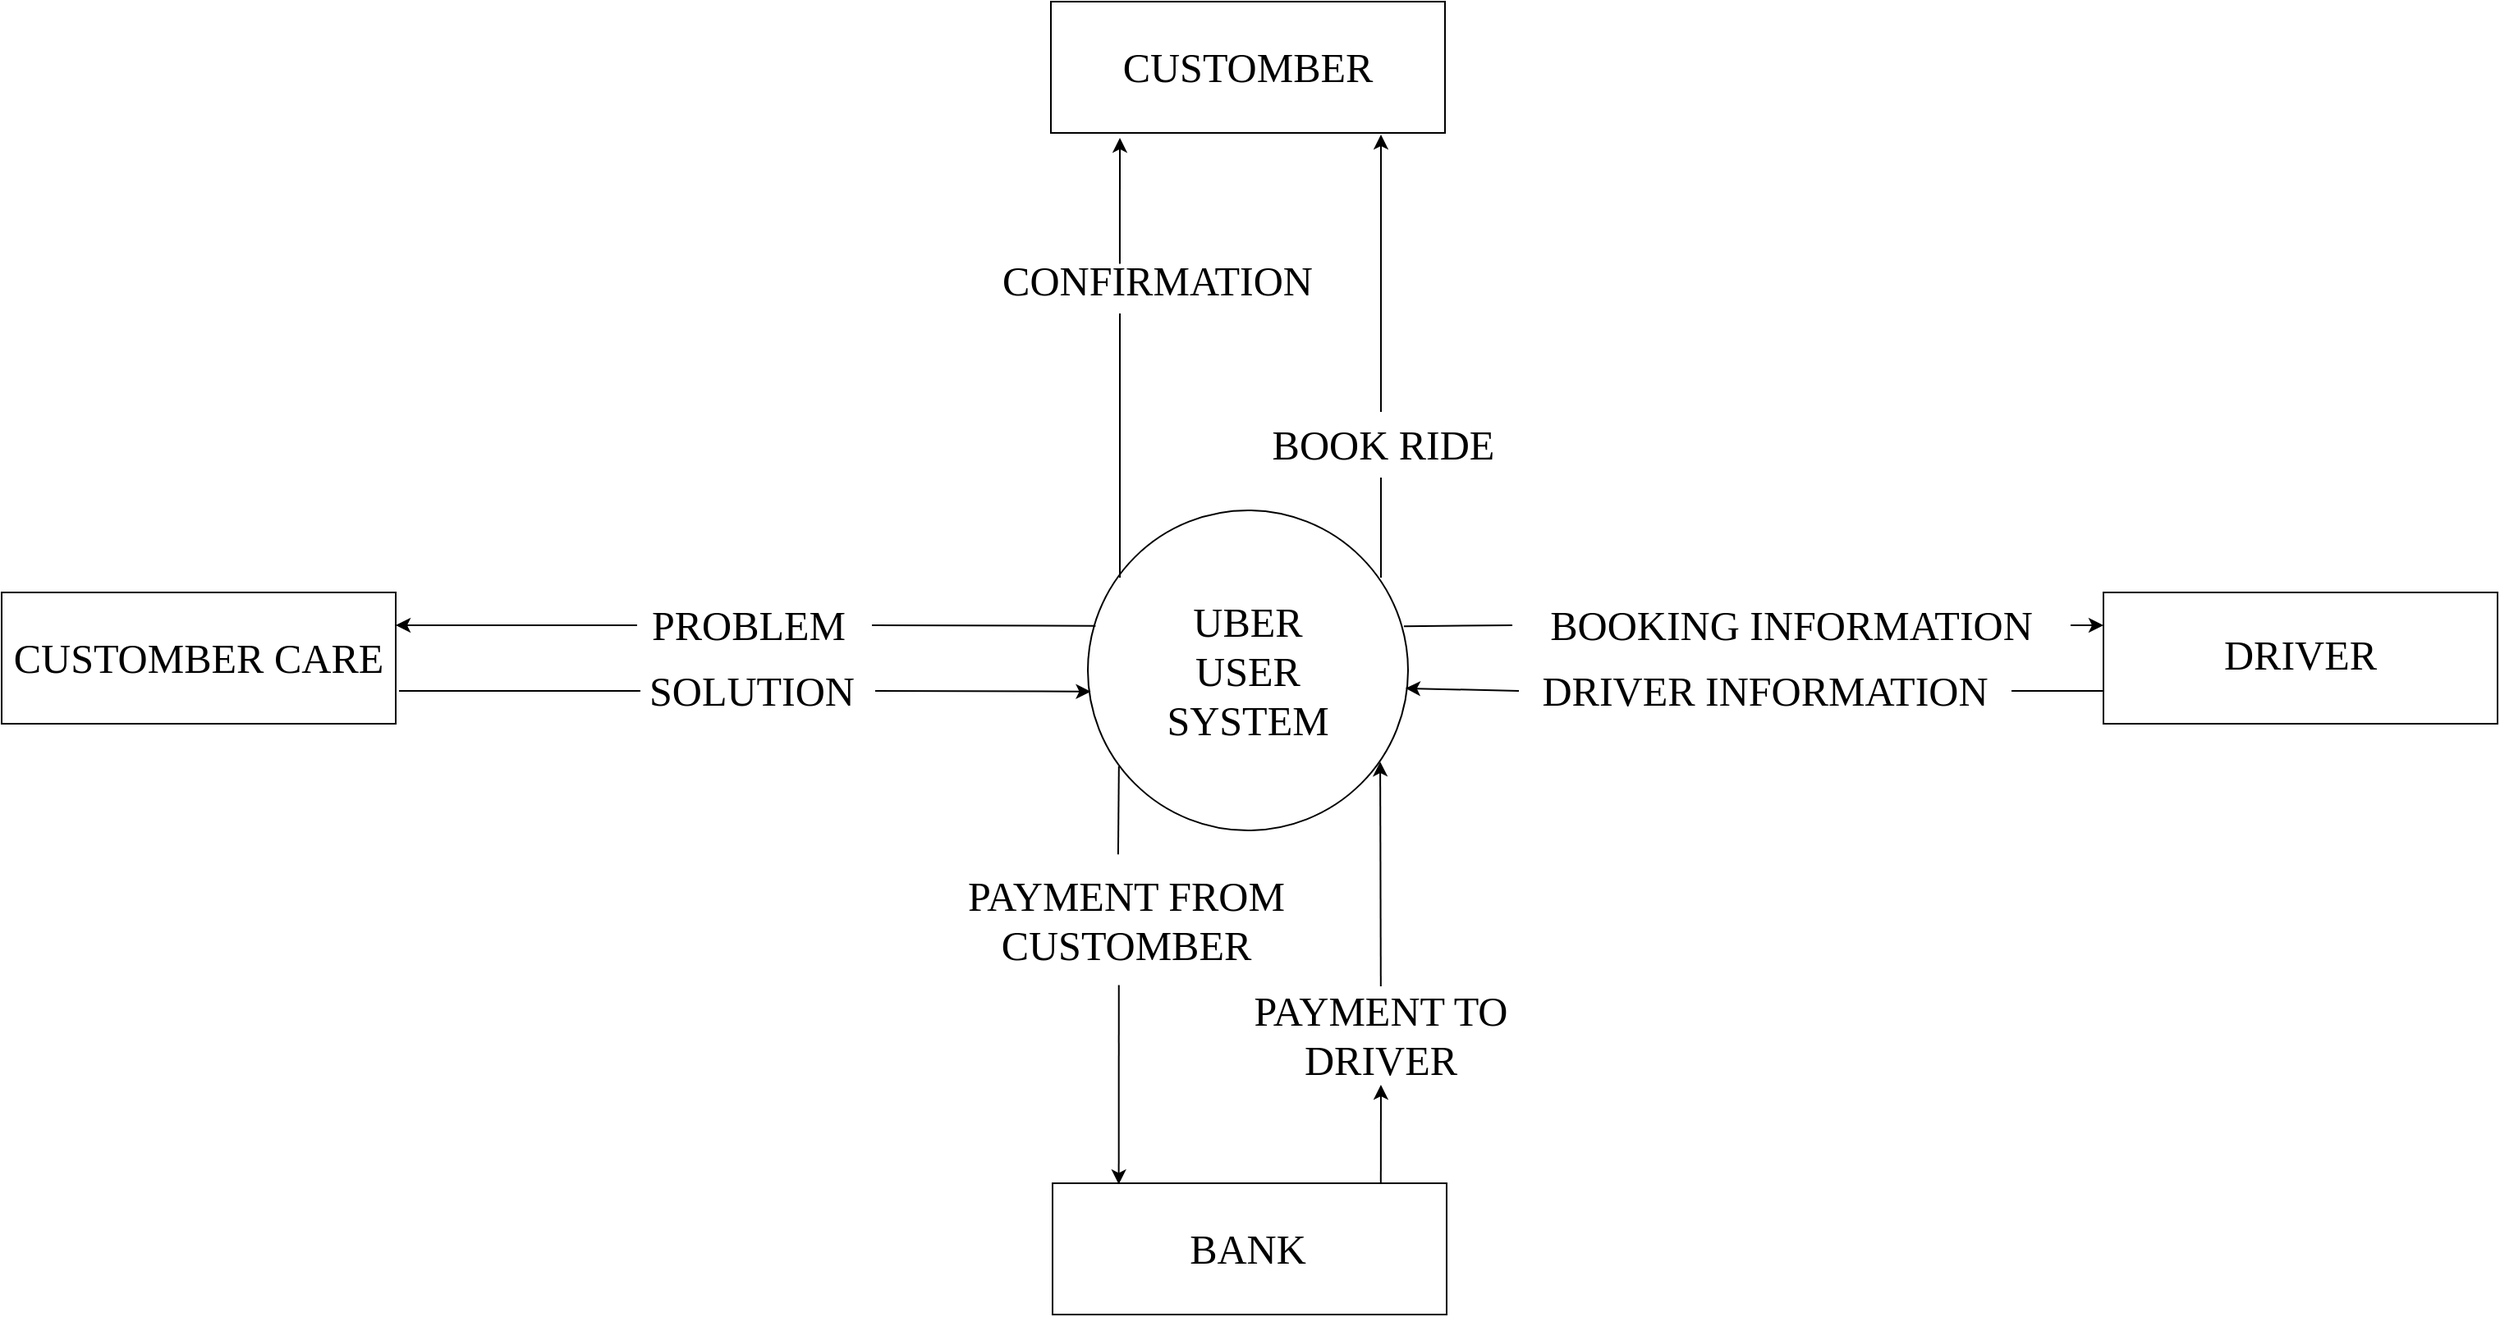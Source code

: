 <mxfile version="12.1.0" type="github" pages="3"><diagram id="XH7kKaVDk4nN2lkF8ktm" name="DFD LEVEL 0"><mxGraphModel dx="2595" dy="1600" grid="1" gridSize="10" guides="1" tooltips="1" connect="1" arrows="1" fold="1" page="1" pageScale="1" pageWidth="1700" pageHeight="1000" math="0" shadow="0"><root><mxCell id="0"/><mxCell id="1" parent="0"/><mxCell id="-lC8gCjOJdH2B2psAHpC-1" value="" style="rounded=0;whiteSpace=wrap;html=1;" parent="1" vertex="1"><mxGeometry x="730" y="81" width="240" height="80" as="geometry"/></mxCell><mxCell id="-lC8gCjOJdH2B2psAHpC-2" value="CUSTOMBER" style="text;html=1;strokeColor=none;fillColor=none;align=center;verticalAlign=middle;whiteSpace=wrap;rounded=0;labelPosition=center;verticalLabelPosition=middle;fontSize=25;fontFamily=Comic Sans MS;" parent="1" vertex="1"><mxGeometry x="830" y="111" width="40" height="20" as="geometry"/></mxCell><mxCell id="-lC8gCjOJdH2B2psAHpC-5" value="" style="ellipse;whiteSpace=wrap;html=1;aspect=fixed;fontFamily=Comic Sans MS;fontSize=25;align=center;" parent="1" vertex="1"><mxGeometry x="752.5" y="391" width="195" height="195" as="geometry"/></mxCell><mxCell id="-lC8gCjOJdH2B2psAHpC-6" value="UBER USER SYSTEM" style="text;html=1;strokeColor=none;fillColor=none;align=center;verticalAlign=middle;whiteSpace=wrap;rounded=0;fontFamily=Comic Sans MS;fontSize=25;" parent="1" vertex="1"><mxGeometry x="810" y="457" width="80" height="63" as="geometry"/></mxCell><mxCell id="-lC8gCjOJdH2B2psAHpC-7" value="" style="endArrow=classic;html=1;fontFamily=Comic Sans MS;fontSize=25;entryX=0.175;entryY=1.037;entryDx=0;entryDy=0;entryPerimeter=0;exitX=0.171;exitY=-0.01;exitDx=0;exitDy=0;exitPerimeter=0;" parent="1" source="-lC8gCjOJdH2B2psAHpC-11" target="-lC8gCjOJdH2B2psAHpC-1" edge="1"><mxGeometry width="50" height="50" relative="1" as="geometry"><mxPoint x="772" y="305" as="sourcePoint"/><mxPoint x="820" y="351" as="targetPoint"/></mxGeometry></mxCell><mxCell id="-lC8gCjOJdH2B2psAHpC-10" value="" style="endArrow=classic;html=1;fontFamily=Comic Sans MS;fontSize=25;" parent="1" edge="1"><mxGeometry width="50" height="50" relative="1" as="geometry"><mxPoint x="931" y="331" as="sourcePoint"/><mxPoint x="931" y="162" as="targetPoint"/></mxGeometry></mxCell><mxCell id="-lC8gCjOJdH2B2psAHpC-11" value="CONFIRMATION" style="text;html=1;strokeColor=none;fillColor=none;align=center;verticalAlign=middle;whiteSpace=wrap;rounded=0;fontFamily=Comic Sans MS;fontSize=25;" parent="1" vertex="1"><mxGeometry x="760" y="241" width="70" height="20" as="geometry"/></mxCell><mxCell id="-lC8gCjOJdH2B2psAHpC-14" value="" style="endArrow=none;html=1;fontFamily=Comic Sans MS;fontSize=25;exitX=0.1;exitY=0.21;exitDx=0;exitDy=0;exitPerimeter=0;rounded=1;endFill=0;" parent="1" source="-lC8gCjOJdH2B2psAHpC-5" edge="1"><mxGeometry width="50" height="50" relative="1" as="geometry"><mxPoint x="772" y="431.95" as="sourcePoint"/><mxPoint x="772" y="271" as="targetPoint"/></mxGeometry></mxCell><mxCell id="-lC8gCjOJdH2B2psAHpC-15" value="BOOK RIDE" style="text;html=1;strokeColor=none;fillColor=none;align=center;verticalAlign=middle;whiteSpace=wrap;rounded=0;fontFamily=Comic Sans MS;fontSize=25;" parent="1" vertex="1"><mxGeometry x="850" y="341" width="165" height="20" as="geometry"/></mxCell><mxCell id="-lC8gCjOJdH2B2psAHpC-16" value="" style="endArrow=none;html=1;fontFamily=Comic Sans MS;fontSize=25;endFill=0;" parent="1" edge="1"><mxGeometry width="50" height="50" relative="1" as="geometry"><mxPoint x="931" y="432" as="sourcePoint"/><mxPoint x="931" y="371" as="targetPoint"/></mxGeometry></mxCell><mxCell id="-lC8gCjOJdH2B2psAHpC-19" value="" style="rounded=0;whiteSpace=wrap;html=1;fontFamily=Comic Sans MS;fontSize=25;align=center;" parent="1" vertex="1"><mxGeometry x="91" y="441" width="240" height="80" as="geometry"/></mxCell><mxCell id="-lC8gCjOJdH2B2psAHpC-20" value="CUSTOMBER CARE" style="text;html=1;strokeColor=none;fillColor=none;align=center;verticalAlign=middle;whiteSpace=wrap;rounded=0;fontFamily=Comic Sans MS;fontSize=25;" parent="1" vertex="1"><mxGeometry x="91" y="471" width="240" height="20" as="geometry"/></mxCell><mxCell id="-lC8gCjOJdH2B2psAHpC-21" value="" style="endArrow=classic;html=1;fontFamily=Comic Sans MS;fontSize=25;entryX=1;entryY=0.25;entryDx=0;entryDy=0;" parent="1" target="-lC8gCjOJdH2B2psAHpC-19" edge="1"><mxGeometry width="50" height="50" relative="1" as="geometry"><mxPoint x="478" y="461" as="sourcePoint"/><mxPoint x="141" y="611" as="targetPoint"/></mxGeometry></mxCell><mxCell id="-lC8gCjOJdH2B2psAHpC-22" value="PROBLEM" style="text;html=1;strokeColor=none;fillColor=none;align=center;verticalAlign=middle;whiteSpace=wrap;rounded=0;fontFamily=Comic Sans MS;fontSize=25;" parent="1" vertex="1"><mxGeometry x="471" y="451" width="150" height="20" as="geometry"/></mxCell><mxCell id="-lC8gCjOJdH2B2psAHpC-23" value="" style="endArrow=none;html=1;fontFamily=Comic Sans MS;fontSize=25;endFill=0;exitX=0.024;exitY=0.361;exitDx=0;exitDy=0;exitPerimeter=0;" parent="1" source="-lC8gCjOJdH2B2psAHpC-5" edge="1"><mxGeometry width="50" height="50" relative="1" as="geometry"><mxPoint x="751" y="461" as="sourcePoint"/><mxPoint x="621" y="461" as="targetPoint"/></mxGeometry></mxCell><mxCell id="-lC8gCjOJdH2B2psAHpC-27" value="" style="endArrow=none;html=1;fontFamily=Comic Sans MS;fontSize=25;entryX=1;entryY=0.25;entryDx=0;entryDy=0;endFill=0;" parent="1" edge="1"><mxGeometry width="50" height="50" relative="1" as="geometry"><mxPoint x="333" y="501" as="sourcePoint"/><mxPoint x="480" y="501" as="targetPoint"/></mxGeometry></mxCell><mxCell id="-lC8gCjOJdH2B2psAHpC-28" value="SOLUTION" style="text;html=1;strokeColor=none;fillColor=none;align=center;verticalAlign=middle;whiteSpace=wrap;rounded=0;fontFamily=Comic Sans MS;fontSize=25;" parent="1" vertex="1"><mxGeometry x="473" y="491" width="150" height="20" as="geometry"/></mxCell><mxCell id="-lC8gCjOJdH2B2psAHpC-29" value="" style="endArrow=none;html=1;fontFamily=Comic Sans MS;fontSize=25;endFill=0;exitX=0.009;exitY=0.566;exitDx=0;exitDy=0;exitPerimeter=0;startArrow=classic;startFill=1;" parent="1" source="-lC8gCjOJdH2B2psAHpC-5" edge="1"><mxGeometry width="50" height="50" relative="1" as="geometry"><mxPoint x="751" y="501" as="sourcePoint"/><mxPoint x="623" y="501" as="targetPoint"/></mxGeometry></mxCell><mxCell id="-lC8gCjOJdH2B2psAHpC-30" value="" style="rounded=0;whiteSpace=wrap;html=1;fontFamily=Comic Sans MS;fontSize=25;align=center;" parent="1" vertex="1"><mxGeometry x="1371" y="441" width="240" height="80" as="geometry"/></mxCell><mxCell id="-lC8gCjOJdH2B2psAHpC-31" value="DRIVER" style="text;html=1;strokeColor=none;fillColor=none;align=center;verticalAlign=middle;whiteSpace=wrap;rounded=0;fontFamily=Comic Sans MS;fontSize=25;" parent="1" vertex="1"><mxGeometry x="1471" y="468.5" width="40" height="20" as="geometry"/></mxCell><mxCell id="-lC8gCjOJdH2B2psAHpC-32" value="" style="endArrow=classic;html=1;fontFamily=Comic Sans MS;fontSize=25;exitX=1;exitY=0.5;exitDx=0;exitDy=0;endFill=1;" parent="1" source="-lC8gCjOJdH2B2psAHpC-35" edge="1"><mxGeometry width="50" height="50" relative="1" as="geometry"><mxPoint x="561" y="661" as="sourcePoint"/><mxPoint x="1371" y="461" as="targetPoint"/></mxGeometry></mxCell><mxCell id="-lC8gCjOJdH2B2psAHpC-33" value="" style="endArrow=classic;html=1;fontFamily=Comic Sans MS;fontSize=25;exitX=0;exitY=0.5;exitDx=0;exitDy=0;entryX=0.992;entryY=0.556;entryDx=0;entryDy=0;entryPerimeter=0;" parent="1" source="-lC8gCjOJdH2B2psAHpC-37" target="-lC8gCjOJdH2B2psAHpC-5" edge="1"><mxGeometry width="50" height="50" relative="1" as="geometry"><mxPoint x="1351" y="551" as="sourcePoint"/><mxPoint x="951" y="501" as="targetPoint"/></mxGeometry></mxCell><mxCell id="-lC8gCjOJdH2B2psAHpC-35" value="BOOKING INFORMATION" style="text;html=1;strokeColor=none;fillColor=none;align=center;verticalAlign=middle;whiteSpace=wrap;rounded=0;fontFamily=Comic Sans MS;fontSize=25;" parent="1" vertex="1"><mxGeometry x="1011" y="451" width="340" height="20" as="geometry"/></mxCell><mxCell id="-lC8gCjOJdH2B2psAHpC-36" value="" style="endArrow=none;html=1;fontFamily=Comic Sans MS;fontSize=25;entryX=0;entryY=0.5;entryDx=0;entryDy=0;exitX=0.987;exitY=0.362;exitDx=0;exitDy=0;exitPerimeter=0;" parent="1" source="-lC8gCjOJdH2B2psAHpC-5" target="-lC8gCjOJdH2B2psAHpC-35" edge="1"><mxGeometry width="50" height="50" relative="1" as="geometry"><mxPoint x="951" y="441" as="sourcePoint"/><mxPoint x="1370.52" y="454.44" as="targetPoint"/></mxGeometry></mxCell><mxCell id="-lC8gCjOJdH2B2psAHpC-37" value="DRIVER INFORMATION" style="text;html=1;strokeColor=none;fillColor=none;align=center;verticalAlign=middle;whiteSpace=wrap;rounded=0;fontFamily=Comic Sans MS;fontSize=25;" parent="1" vertex="1"><mxGeometry x="1015" y="491" width="300" height="20" as="geometry"/></mxCell><mxCell id="-lC8gCjOJdH2B2psAHpC-38" value="" style="endArrow=none;html=1;fontFamily=Comic Sans MS;fontSize=25;exitX=0;exitY=0.75;exitDx=0;exitDy=0;entryX=1;entryY=0.5;entryDx=0;entryDy=0;endFill=0;" parent="1" source="-lC8gCjOJdH2B2psAHpC-30" target="-lC8gCjOJdH2B2psAHpC-37" edge="1"><mxGeometry width="50" height="50" relative="1" as="geometry"><mxPoint x="1371" y="501" as="sourcePoint"/><mxPoint x="1321" y="501" as="targetPoint"/></mxGeometry></mxCell><mxCell id="-lC8gCjOJdH2B2psAHpC-39" value="" style="rounded=0;whiteSpace=wrap;html=1;fontFamily=Comic Sans MS;fontSize=25;align=center;" parent="1" vertex="1"><mxGeometry x="731" y="801" width="240" height="80" as="geometry"/></mxCell><mxCell id="-lC8gCjOJdH2B2psAHpC-40" value="BANK" style="text;html=1;strokeColor=none;fillColor=none;align=center;verticalAlign=middle;whiteSpace=wrap;rounded=0;fontFamily=Comic Sans MS;fontSize=25;" parent="1" vertex="1"><mxGeometry x="830" y="831" width="40" height="20" as="geometry"/></mxCell><mxCell id="-lC8gCjOJdH2B2psAHpC-43" value="" style="endArrow=classic;html=1;fontFamily=Comic Sans MS;fontSize=25;entryX=0.168;entryY=0.008;entryDx=0;entryDy=0;entryPerimeter=0;exitX=0.478;exitY=0.99;exitDx=0;exitDy=0;exitPerimeter=0;" parent="1" source="-lC8gCjOJdH2B2psAHpC-45" target="-lC8gCjOJdH2B2psAHpC-39" edge="1"><mxGeometry width="50" height="50" relative="1" as="geometry"><mxPoint x="651" y="711" as="sourcePoint"/><mxPoint x="381" y="901" as="targetPoint"/></mxGeometry></mxCell><mxCell id="-lC8gCjOJdH2B2psAHpC-44" value="" style="endArrow=classic;html=1;fontFamily=Comic Sans MS;fontSize=25;entryX=0.913;entryY=0.785;entryDx=0;entryDy=0;entryPerimeter=0;" parent="1" source="-lC8gCjOJdH2B2psAHpC-47" target="-lC8gCjOJdH2B2psAHpC-5" edge="1"><mxGeometry width="50" height="50" relative="1" as="geometry"><mxPoint x="1121" y="721" as="sourcePoint"/><mxPoint x="1171" y="671" as="targetPoint"/></mxGeometry></mxCell><mxCell id="-lC8gCjOJdH2B2psAHpC-45" value="PAYMENT FROM CUSTOMBER" style="text;html=1;strokeColor=none;fillColor=none;align=center;verticalAlign=middle;whiteSpace=wrap;rounded=0;fontFamily=Comic Sans MS;fontSize=25;" parent="1" vertex="1"><mxGeometry x="671" y="601" width="210" height="80" as="geometry"/></mxCell><mxCell id="-lC8gCjOJdH2B2psAHpC-46" value="" style="endArrow=none;html=1;fontFamily=Comic Sans MS;fontSize=25;exitX=0.097;exitY=0.8;exitDx=0;exitDy=0;exitPerimeter=0;entryX=0.476;entryY=-0.005;entryDx=0;entryDy=0;entryPerimeter=0;endFill=0;" parent="1" source="-lC8gCjOJdH2B2psAHpC-5" target="-lC8gCjOJdH2B2psAHpC-45" edge="1"><mxGeometry width="50" height="50" relative="1" as="geometry"><mxPoint x="773.755" y="548.755" as="sourcePoint"/><mxPoint x="771.32" y="801.64" as="targetPoint"/></mxGeometry></mxCell><mxCell id="-lC8gCjOJdH2B2psAHpC-47" value="PAYMENT TO&lt;br&gt;DRIVER" style="text;html=1;strokeColor=none;fillColor=none;align=center;verticalAlign=middle;whiteSpace=wrap;rounded=0;fontFamily=Comic Sans MS;fontSize=25;" parent="1" vertex="1"><mxGeometry x="841" y="681" width="180" height="60" as="geometry"/></mxCell><mxCell id="-lC8gCjOJdH2B2psAHpC-48" value="" style="endArrow=classic;html=1;fontFamily=Comic Sans MS;fontSize=25;exitX=0.833;exitY=0;exitDx=0;exitDy=0;exitPerimeter=0;" parent="1" source="-lC8gCjOJdH2B2psAHpC-39" target="-lC8gCjOJdH2B2psAHpC-47" edge="1"><mxGeometry width="50" height="50" relative="1" as="geometry"><mxPoint x="930.92" y="801" as="sourcePoint"/><mxPoint x="933.85" y="546.415" as="targetPoint"/></mxGeometry></mxCell></root></mxGraphModel></diagram><diagram id="51SZuo3xw4FOvJb3gdjj" name="DFD LEVEL 1"><mxGraphModel dx="2595" dy="1600" grid="1" gridSize="10" guides="1" tooltips="1" connect="1" arrows="1" fold="1" page="1" pageScale="1" pageWidth="1400" pageHeight="850" math="0" shadow="0"><root><mxCell id="x_ycOWqm7voVXIkxu-8a-0"/><mxCell id="x_ycOWqm7voVXIkxu-8a-1" parent="x_ycOWqm7voVXIkxu-8a-0"/><mxCell id="gZg4otWUUkm7FmhdHP99-5" value="" style="rounded=1;orthogonalLoop=1;jettySize=auto;html=1;startArrow=none;startFill=0;endArrow=classic;endFill=1;fontFamily=Comic Sans MS;fontSize=25;entryX=0;entryY=0.5;entryDx=0;entryDy=0;" parent="x_ycOWqm7voVXIkxu-8a-1" source="x_ycOWqm7voVXIkxu-8a-2" target="x_ycOWqm7voVXIkxu-8a-3" edge="1"><mxGeometry relative="1" as="geometry"><mxPoint x="669" y="197" as="targetPoint"/></mxGeometry></mxCell><mxCell id="x_ycOWqm7voVXIkxu-8a-2" value="CUSTOMER" style="rounded=0;whiteSpace=wrap;html=1;fontFamily=Comic Sans MS;fontSize=25;align=center;" parent="x_ycOWqm7voVXIkxu-8a-1" vertex="1"><mxGeometry x="95" y="157" width="240" height="80" as="geometry"/></mxCell><mxCell id="x_ycOWqm7voVXIkxu-8a-3" value="LOGIN&amp;nbsp;" style="rounded=0;whiteSpace=wrap;html=1;fontFamily=Comic Sans MS;fontSize=25;align=center;" parent="x_ycOWqm7voVXIkxu-8a-1" vertex="1"><mxGeometry x="709" y="157" width="240" height="80" as="geometry"/></mxCell><mxCell id="x_ycOWqm7voVXIkxu-8a-5" value="BOOK RIDE" style="rounded=0;whiteSpace=wrap;html=1;fontFamily=Comic Sans MS;fontSize=25;align=center;" parent="x_ycOWqm7voVXIkxu-8a-1" vertex="1"><mxGeometry x="1069" y="167" width="240" height="80" as="geometry"/></mxCell><mxCell id="x_ycOWqm7voVXIkxu-8a-7" value="UBER USER SYSTEM" style="ellipse;whiteSpace=wrap;html=1;aspect=fixed;fontFamily=Comic Sans MS;fontSize=25;align=center;" parent="x_ycOWqm7voVXIkxu-8a-1" vertex="1"><mxGeometry x="734" y="317" width="190" height="190" as="geometry"/></mxCell><mxCell id="gZg4otWUUkm7FmhdHP99-0" value="DRIVER AVAILABILITY" style="rounded=0;whiteSpace=wrap;html=1;fontFamily=Comic Sans MS;fontSize=25;align=center;" parent="x_ycOWqm7voVXIkxu-8a-1" vertex="1"><mxGeometry x="1069" y="359.5" width="240" height="80" as="geometry"/></mxCell><mxCell id="gZg4otWUUkm7FmhdHP99-1" value="DRIVER&amp;nbsp; SELECTION" style="rounded=0;whiteSpace=wrap;html=1;fontFamily=Comic Sans MS;fontSize=25;align=center;" parent="x_ycOWqm7voVXIkxu-8a-1" vertex="1"><mxGeometry x="1069" y="597" width="240" height="80" as="geometry"/></mxCell><mxCell id="gZg4otWUUkm7FmhdHP99-2" value="BANKING METHODS" style="rounded=0;whiteSpace=wrap;html=1;fontFamily=Comic Sans MS;fontSize=25;align=center;" parent="x_ycOWqm7voVXIkxu-8a-1" vertex="1"><mxGeometry x="95" y="597" width="240" height="80" as="geometry"/></mxCell><mxCell id="gZg4otWUUkm7FmhdHP99-3" value="DRIVER" style="rounded=0;whiteSpace=wrap;html=1;fontFamily=Comic Sans MS;fontSize=25;align=center;" parent="x_ycOWqm7voVXIkxu-8a-1" vertex="1"><mxGeometry x="714" y="597" width="240" height="80" as="geometry"/></mxCell><mxCell id="gZg4otWUUkm7FmhdHP99-6" value="" style="endArrow=classic;html=1;fontFamily=Comic Sans MS;fontSize=25;exitX=1;exitY=0.5;exitDx=0;exitDy=0;entryX=0;entryY=0.5;entryDx=0;entryDy=0;endFill=1;" parent="x_ycOWqm7voVXIkxu-8a-1" source="x_ycOWqm7voVXIkxu-8a-3" edge="1"><mxGeometry width="50" height="50" relative="1" as="geometry"><mxPoint x="349" y="717" as="sourcePoint"/><mxPoint x="1069" y="197" as="targetPoint"/></mxGeometry></mxCell><mxCell id="gZg4otWUUkm7FmhdHP99-8" value="" style="endArrow=none;html=1;fontFamily=Comic Sans MS;fontSize=25;exitX=0;exitY=0.5;exitDx=0;exitDy=0;startArrow=classic;startFill=1;endFill=0;entryX=0.995;entryY=0.434;entryDx=0;entryDy=0;entryPerimeter=0;" parent="x_ycOWqm7voVXIkxu-8a-1" source="gZg4otWUUkm7FmhdHP99-0" target="x_ycOWqm7voVXIkxu-8a-7" edge="1"><mxGeometry width="50" height="50" relative="1" as="geometry"><mxPoint x="349" y="717" as="sourcePoint"/><mxPoint x="399" y="667" as="targetPoint"/></mxGeometry></mxCell><mxCell id="gZg4otWUUkm7FmhdHP99-14" value="PAYMENT&lt;br&gt;FROM&lt;br&gt;CUSTOMER" style="endArrow=classic;html=1;fontFamily=Comic Sans MS;fontSize=20;entryX=0.25;entryY=0;entryDx=0;entryDy=0;exitX=0.25;exitY=1;exitDx=0;exitDy=0;" parent="x_ycOWqm7voVXIkxu-8a-1" source="x_ycOWqm7voVXIkxu-8a-2" target="gZg4otWUUkm7FmhdHP99-2" edge="1"><mxGeometry x="0.538" width="50" height="50" relative="1" as="geometry"><mxPoint x="419" y="257" as="sourcePoint"/><mxPoint x="399" y="667" as="targetPoint"/><Array as="points"/><mxPoint as="offset"/></mxGeometry></mxCell><mxCell id="gZg4otWUUkm7FmhdHP99-15" value="PAYMENT&lt;br&gt;TO&lt;br&gt;DRIVER" style="endArrow=classic;html=1;fontFamily=Comic Sans MS;fontSize=20;" parent="x_ycOWqm7voVXIkxu-8a-1" source="gZg4otWUUkm7FmhdHP99-2" target="gZg4otWUUkm7FmhdHP99-3" edge="1"><mxGeometry x="-0.053" width="50" height="50" relative="1" as="geometry"><mxPoint x="349" y="717" as="sourcePoint"/><mxPoint x="399" y="667" as="targetPoint"/><Array as="points"/><mxPoint as="offset"/></mxGeometry></mxCell><mxCell id="hQ2SG6ybutCdgleqJqXt-1" value="" style="endArrow=classic;html=1;fontFamily=Comic Sans MS;fontSize=20;exitX=0.5;exitY=1;exitDx=0;exitDy=0;entryX=0.5;entryY=0;entryDx=0;entryDy=0;" parent="x_ycOWqm7voVXIkxu-8a-1" source="gZg4otWUUkm7FmhdHP99-0" target="gZg4otWUUkm7FmhdHP99-1" edge="1"><mxGeometry width="50" height="50" relative="1" as="geometry"><mxPoint x="319" y="717" as="sourcePoint"/><mxPoint x="369" y="667" as="targetPoint"/></mxGeometry></mxCell><mxCell id="hQ2SG6ybutCdgleqJqXt-2" value="" style="endArrow=classic;html=1;fontFamily=Comic Sans MS;fontSize=20;exitX=0.5;exitY=1;exitDx=0;exitDy=0;entryX=1;entryY=0;entryDx=0;entryDy=0;" parent="x_ycOWqm7voVXIkxu-8a-1" source="x_ycOWqm7voVXIkxu-8a-5" target="x_ycOWqm7voVXIkxu-8a-7" edge="1"><mxGeometry width="50" height="50" relative="1" as="geometry"><mxPoint x="319" y="717" as="sourcePoint"/><mxPoint x="369" y="667" as="targetPoint"/></mxGeometry></mxCell><mxCell id="hQ2SG6ybutCdgleqJqXt-3" value="" style="endArrow=classic;html=1;fontFamily=Comic Sans MS;fontSize=20;exitX=0;exitY=0.5;exitDx=0;exitDy=0;entryX=1;entryY=0.5;entryDx=0;entryDy=0;" parent="x_ycOWqm7voVXIkxu-8a-1" source="gZg4otWUUkm7FmhdHP99-1" target="gZg4otWUUkm7FmhdHP99-3" edge="1"><mxGeometry width="50" height="50" relative="1" as="geometry"><mxPoint x="319" y="717" as="sourcePoint"/><mxPoint x="1019" y="602" as="targetPoint"/></mxGeometry></mxCell><mxCell id="hQ2SG6ybutCdgleqJqXt-4" value="DRIVER DETAILS" style="endArrow=classic;html=1;fontFamily=Comic Sans MS;fontSize=20;exitX=0;exitY=0;exitDx=0;exitDy=0;entryX=0.992;entryY=1.03;entryDx=0;entryDy=0;entryPerimeter=0;" parent="x_ycOWqm7voVXIkxu-8a-1" source="x_ycOWqm7voVXIkxu-8a-7" target="x_ycOWqm7voVXIkxu-8a-2" edge="1"><mxGeometry width="50" height="50" relative="1" as="geometry"><mxPoint x="319" y="717" as="sourcePoint"/><mxPoint x="599" y="417" as="targetPoint"/></mxGeometry></mxCell><mxCell id="hQ2SG6ybutCdgleqJqXt-5" value="PAYMENT&lt;br&gt;RECIPT" style="endArrow=classic;html=1;fontFamily=Comic Sans MS;fontSize=20;exitX=0.75;exitY=0;exitDx=0;exitDy=0;entryX=0.75;entryY=1;entryDx=0;entryDy=0;" parent="x_ycOWqm7voVXIkxu-8a-1" source="gZg4otWUUkm7FmhdHP99-2" target="x_ycOWqm7voVXIkxu-8a-2" edge="1"><mxGeometry width="50" height="50" relative="1" as="geometry"><mxPoint x="349" y="717" as="sourcePoint"/><mxPoint x="479" y="287" as="targetPoint"/></mxGeometry></mxCell><mxCell id="hQ2SG6ybutCdgleqJqXt-6" value="" style="endArrow=classic;html=1;fontFamily=Comic Sans MS;fontSize=20;" parent="x_ycOWqm7voVXIkxu-8a-1" source="gZg4otWUUkm7FmhdHP99-3" edge="1"><mxGeometry width="50" height="50" relative="1" as="geometry"><mxPoint x="924" y="537" as="sourcePoint"/><mxPoint x="829" y="507" as="targetPoint"/></mxGeometry></mxCell><mxCell id="CCGgD-gJ26P9_0qnF_f8-1" value="&lt;font style=&quot;font-size: 25px&quot;&gt;CUSTOMER&lt;br&gt;CARE&lt;/font&gt;" style="rounded=0;whiteSpace=wrap;html=1;fontFamily=Comic Sans MS;fontSize=20;align=center;" parent="x_ycOWqm7voVXIkxu-8a-1" vertex="1"><mxGeometry x="375" y="439.5" width="200" height="75" as="geometry"/></mxCell><mxCell id="c3O7BcH0O5rTJlckCamW-0" value="" style="endArrow=classic;html=1;fontFamily=Comic Sans MS;fontSize=20;exitX=0;exitY=1;exitDx=0;exitDy=0;entryX=1;entryY=0.5;entryDx=0;entryDy=0;" parent="x_ycOWqm7voVXIkxu-8a-1" source="x_ycOWqm7voVXIkxu-8a-7" target="CCGgD-gJ26P9_0qnF_f8-1" edge="1"><mxGeometry width="50" height="50" relative="1" as="geometry"><mxPoint x="95" y="745" as="sourcePoint"/><mxPoint x="145" y="695" as="targetPoint"/></mxGeometry></mxCell><mxCell id="c3O7BcH0O5rTJlckCamW-2" value="PROBLEM&lt;br&gt;FROM&lt;br&gt;CUSTOMER" style="text;html=1;resizable=0;points=[];align=center;verticalAlign=middle;labelBackgroundColor=#ffffff;fontSize=20;fontFamily=Comic Sans MS;" parent="c3O7BcH0O5rTJlckCamW-0" vertex="1" connectable="0"><mxGeometry x="0.188" y="-1" relative="1" as="geometry"><mxPoint x="14.5" as="offset"/></mxGeometry></mxCell><mxCell id="c3O7BcH0O5rTJlckCamW-1" value="SOLUTION" style="endArrow=classic;html=1;fontFamily=Comic Sans MS;fontSize=20;exitX=0.5;exitY=0;exitDx=0;exitDy=0;entryX=0.849;entryY=1.005;entryDx=0;entryDy=0;entryPerimeter=0;" parent="x_ycOWqm7voVXIkxu-8a-1" source="CCGgD-gJ26P9_0qnF_f8-1" target="x_ycOWqm7voVXIkxu-8a-2" edge="1"><mxGeometry width="50" height="50" relative="1" as="geometry"><mxPoint x="95" y="745" as="sourcePoint"/><mxPoint x="145" y="695" as="targetPoint"/></mxGeometry></mxCell></root></mxGraphModel></diagram><diagram id="kZDNo4ELyKO5-lYjrQZY" name="DFD LEVEL 2"><mxGraphModel dx="2076" dy="1280" grid="1" gridSize="10" guides="1" tooltips="1" connect="1" arrows="1" fold="1" page="1" pageScale="1" pageWidth="1400" pageHeight="850" math="0" shadow="0"><root><mxCell id="y2he9RjVaZwlTcs3c_YZ-0"/><mxCell id="y2he9RjVaZwlTcs3c_YZ-1" parent="y2he9RjVaZwlTcs3c_YZ-0"/><mxCell id="acXY8sXnD_YaH-vafoeg-1" value="" style="edgeStyle=orthogonalEdgeStyle;rounded=0;orthogonalLoop=1;jettySize=auto;html=1;" parent="y2he9RjVaZwlTcs3c_YZ-1" source="y2he9RjVaZwlTcs3c_YZ-2" edge="1"><mxGeometry relative="1" as="geometry"><mxPoint x="427" y="124" as="targetPoint"/></mxGeometry></mxCell><mxCell id="y2he9RjVaZwlTcs3c_YZ-2" value="&lt;font face=&quot;Comic Sans MS&quot; style=&quot;font-size: 25px&quot;&gt;CUSTOMER&lt;/font&gt;" style="rounded=0;whiteSpace=wrap;html=1;" parent="y2he9RjVaZwlTcs3c_YZ-1" vertex="1"><mxGeometry x="117" y="84" width="190" height="80" as="geometry"/></mxCell><mxCell id="acXY8sXnD_YaH-vafoeg-4" value="" style="edgeStyle=orthogonalEdgeStyle;rounded=0;orthogonalLoop=1;jettySize=auto;html=1;" parent="y2he9RjVaZwlTcs3c_YZ-1" source="acXY8sXnD_YaH-vafoeg-2" target="acXY8sXnD_YaH-vafoeg-3" edge="1"><mxGeometry relative="1" as="geometry"/></mxCell><mxCell id="acXY8sXnD_YaH-vafoeg-2" value="&lt;font style=&quot;font-size: 25px&quot; face=&quot;Comic Sans MS&quot;&gt;LOG IN&lt;/font&gt;" style="ellipse;whiteSpace=wrap;html=1;aspect=fixed;" parent="y2he9RjVaZwlTcs3c_YZ-1" vertex="1"><mxGeometry x="427" y="84" width="80" height="80" as="geometry"/></mxCell><mxCell id="acXY8sXnD_YaH-vafoeg-3" value="&lt;font style=&quot;font-size: 17px&quot; face=&quot;Comic Sans MS&quot;&gt;VERIFICATION&lt;/font&gt;" style="ellipse;whiteSpace=wrap;html=1;aspect=fixed;" parent="y2he9RjVaZwlTcs3c_YZ-1" vertex="1"><mxGeometry x="587" y="49" width="150" height="150" as="geometry"/></mxCell><mxCell id="acXY8sXnD_YaH-vafoeg-8" value="&lt;font style=&quot;font-size: 20px&quot; face=&quot;Comic Sans MS&quot;&gt;TRIP DETAILS&lt;/font&gt;" style="shape=link;html=1;width=45.833;" parent="y2he9RjVaZwlTcs3c_YZ-1" edge="1"><mxGeometry width="50" height="50" relative="1" as="geometry"><mxPoint x="1042" y="122" as="sourcePoint"/><mxPoint x="1192" y="122" as="targetPoint"/></mxGeometry></mxCell><mxCell id="acXY8sXnD_YaH-vafoeg-9" value="" style="endArrow=classic;html=1;exitX=1;exitY=0.5;exitDx=0;exitDy=0;" parent="y2he9RjVaZwlTcs3c_YZ-1" source="acXY8sXnD_YaH-vafoeg-3" edge="1"><mxGeometry width="50" height="50" relative="1" as="geometry"><mxPoint x="407" y="254" as="sourcePoint"/><mxPoint x="1037" y="124" as="targetPoint"/></mxGeometry></mxCell><mxCell id="acXY8sXnD_YaH-vafoeg-10" value="&lt;font style=&quot;font-size: 20px&quot; face=&quot;Comic Sans MS&quot;&gt;UBER USER SYSTEM&lt;/font&gt;" style="ellipse;whiteSpace=wrap;html=1;aspect=fixed;" parent="y2he9RjVaZwlTcs3c_YZ-1" vertex="1"><mxGeometry x="557" y="319" width="150" height="150" as="geometry"/></mxCell><mxCell id="acXY8sXnD_YaH-vafoeg-12" value="" style="endArrow=classic;html=1;exitX=0;exitY=0.5;exitDx=0;exitDy=0;entryX=1;entryY=0;entryDx=0;entryDy=0;edgeStyle=orthogonalEdgeStyle;" parent="y2he9RjVaZwlTcs3c_YZ-1" source="acXY8sXnD_YaH-vafoeg-13" target="acXY8sXnD_YaH-vafoeg-10" edge="1"><mxGeometry width="50" height="50" relative="1" as="geometry"><mxPoint x="157" y="464" as="sourcePoint"/><mxPoint x="877" y="324" as="targetPoint"/></mxGeometry></mxCell><mxCell id="acXY8sXnD_YaH-vafoeg-13" value="&lt;font style=&quot;font-size: 20px&quot; face=&quot;Comic Sans MS&quot;&gt;BOOK RIDE&lt;/font&gt;" style="rounded=0;whiteSpace=wrap;html=1;" parent="y2he9RjVaZwlTcs3c_YZ-1" vertex="1"><mxGeometry x="1037" y="204" width="160" height="80" as="geometry"/></mxCell><mxCell id="acXY8sXnD_YaH-vafoeg-15" value="" style="endArrow=classic;html=1;exitX=0.999;exitY=0.534;exitDx=0;exitDy=0;entryX=0;entryY=0.5;entryDx=0;entryDy=0;exitPerimeter=0;" parent="y2he9RjVaZwlTcs3c_YZ-1" source="acXY8sXnD_YaH-vafoeg-10" target="acXY8sXnD_YaH-vafoeg-16" edge="1"><mxGeometry width="50" height="50" relative="1" as="geometry"><mxPoint x="157" y="464" as="sourcePoint"/><mxPoint x="847" y="319" as="targetPoint"/></mxGeometry></mxCell><mxCell id="acXY8sXnD_YaH-vafoeg-16" value="&lt;font style=&quot;font-size: 20px&quot; face=&quot;Comic Sans MS&quot;&gt;DRIVER AVAILIBILITY&lt;/font&gt;" style="rounded=0;whiteSpace=wrap;html=1;" parent="y2he9RjVaZwlTcs3c_YZ-1" vertex="1"><mxGeometry x="997" y="354" width="240" height="80" as="geometry"/></mxCell><mxCell id="9YkVTeQQeRuUviwJL2ck-0" value="&lt;font face=&quot;Comic Sans MS&quot; style=&quot;font-size: 20px&quot;&gt;DRIVER DETAILS&lt;/font&gt;" style="shape=link;html=1;width=40;" parent="y2he9RjVaZwlTcs3c_YZ-1" edge="1"><mxGeometry width="50" height="50" relative="1" as="geometry"><mxPoint x="747" y="454" as="sourcePoint"/><mxPoint x="977" y="454" as="targetPoint"/></mxGeometry></mxCell><mxCell id="9YkVTeQQeRuUviwJL2ck-10" value="" style="edgeStyle=orthogonalEdgeStyle;rounded=0;orthogonalLoop=1;jettySize=auto;html=1;" parent="y2he9RjVaZwlTcs3c_YZ-1" source="9YkVTeQQeRuUviwJL2ck-3" target="9YkVTeQQeRuUviwJL2ck-9" edge="1"><mxGeometry relative="1" as="geometry"/></mxCell><mxCell id="9YkVTeQQeRuUviwJL2ck-3" value="&lt;font face=&quot;Comic Sans MS&quot; style=&quot;font-size: 20px&quot;&gt;DRIVER SELECTION&lt;/font&gt;" style="rounded=0;whiteSpace=wrap;html=1;" parent="y2he9RjVaZwlTcs3c_YZ-1" vertex="1"><mxGeometry x="997" y="484" width="240" height="80" as="geometry"/></mxCell><mxCell id="9YkVTeQQeRuUviwJL2ck-9" value="&lt;font face=&quot;Comic Sans MS&quot; style=&quot;font-size: 20px&quot;&gt;DRIVER&lt;/font&gt;" style="rounded=0;whiteSpace=wrap;html=1;" parent="y2he9RjVaZwlTcs3c_YZ-1" vertex="1"><mxGeometry x="997" y="644" width="240" height="80" as="geometry"/></mxCell><mxCell id="9YkVTeQQeRuUviwJL2ck-4" value="" style="endArrow=classic;html=1;entryX=0;entryY=0.5;entryDx=0;entryDy=0;edgeStyle=orthogonalEdgeStyle;" parent="y2he9RjVaZwlTcs3c_YZ-1" target="9YkVTeQQeRuUviwJL2ck-3" edge="1"><mxGeometry width="50" height="50" relative="1" as="geometry"><mxPoint x="837" y="474" as="sourcePoint"/><mxPoint x="207" y="584" as="targetPoint"/><Array as="points"><mxPoint x="837" y="524"/></Array></mxGeometry></mxCell><mxCell id="9YkVTeQQeRuUviwJL2ck-5" value="" style="endArrow=classic;html=1;exitX=0.5;exitY=1;exitDx=0;exitDy=0;entryX=0.5;entryY=0;entryDx=0;entryDy=0;" parent="y2he9RjVaZwlTcs3c_YZ-1" source="acXY8sXnD_YaH-vafoeg-16" target="9YkVTeQQeRuUviwJL2ck-3" edge="1"><mxGeometry width="50" height="50" relative="1" as="geometry"><mxPoint x="157" y="634" as="sourcePoint"/><mxPoint x="207" y="584" as="targetPoint"/></mxGeometry></mxCell><mxCell id="9YkVTeQQeRuUviwJL2ck-11" value="" style="endArrow=classic;html=1;exitX=0.25;exitY=0;exitDx=0;exitDy=0;entryX=1;entryY=1;entryDx=0;entryDy=0;edgeStyle=orthogonalEdgeStyle;" parent="y2he9RjVaZwlTcs3c_YZ-1" source="9YkVTeQQeRuUviwJL2ck-9" target="acXY8sXnD_YaH-vafoeg-10" edge="1"><mxGeometry width="50" height="50" relative="1" as="geometry"><mxPoint x="157" y="794" as="sourcePoint"/><mxPoint x="207" y="744" as="targetPoint"/><Array as="points"><mxPoint x="1057" y="604"/><mxPoint x="737" y="604"/><mxPoint x="737" y="447"/></Array></mxGeometry></mxCell><mxCell id="9YkVTeQQeRuUviwJL2ck-14" value="&lt;font face=&quot;Comic Sans MS&quot; style=&quot;font-size: 25px&quot;&gt;SIGN UP&lt;/font&gt;" style="ellipse;whiteSpace=wrap;html=1;aspect=fixed;" parent="y2he9RjVaZwlTcs3c_YZ-1" vertex="1"><mxGeometry x="192" y="264" width="90" height="90" as="geometry"/></mxCell><mxCell id="9YkVTeQQeRuUviwJL2ck-17" value="&lt;font style=&quot;font-size: 20px&quot;&gt;USER DETAILS&lt;/font&gt;" style="shape=link;html=1;startArrow=classic;startFill=1;endArrow=none;endFill=0;width=34.828;" parent="y2he9RjVaZwlTcs3c_YZ-1" edge="1"><mxGeometry width="50" height="50" relative="1" as="geometry"><mxPoint x="517" y="308.5" as="sourcePoint"/><mxPoint x="357" y="308.5" as="targetPoint"/></mxGeometry></mxCell><mxCell id="9YkVTeQQeRuUviwJL2ck-18" value="" style="endArrow=classic;html=1;exitX=0.625;exitY=1.004;exitDx=0;exitDy=0;exitPerimeter=0;entryX=0.5;entryY=0;entryDx=0;entryDy=0;" parent="y2he9RjVaZwlTcs3c_YZ-1" source="y2he9RjVaZwlTcs3c_YZ-2" target="9YkVTeQQeRuUviwJL2ck-14" edge="1"><mxGeometry width="50" height="50" relative="1" as="geometry"><mxPoint x="278" y="164" as="sourcePoint"/><mxPoint x="233" y="265" as="targetPoint"/></mxGeometry></mxCell><mxCell id="9YkVTeQQeRuUviwJL2ck-19" value="" style="endArrow=classic;html=1;exitX=0.998;exitY=0.462;exitDx=0;exitDy=0;exitPerimeter=0;" parent="y2he9RjVaZwlTcs3c_YZ-1" source="9YkVTeQQeRuUviwJL2ck-14" edge="1"><mxGeometry width="50" height="50" relative="1" as="geometry"><mxPoint x="387" y="334" as="sourcePoint"/><mxPoint x="357" y="306" as="targetPoint"/></mxGeometry></mxCell><mxCell id="9YkVTeQQeRuUviwJL2ck-22" value="" style="endArrow=classic;html=1;entryX=0;entryY=0;entryDx=0;entryDy=0;edgeStyle=orthogonalEdgeStyle;" parent="y2he9RjVaZwlTcs3c_YZ-1" target="acXY8sXnD_YaH-vafoeg-10" edge="1"><mxGeometry width="50" height="50" relative="1" as="geometry"><mxPoint x="517" y="304" as="sourcePoint"/><mxPoint x="597" y="204" as="targetPoint"/><Array as="points"><mxPoint x="579" y="304"/></Array></mxGeometry></mxCell><mxCell id="9YkVTeQQeRuUviwJL2ck-23" value="&lt;font face=&quot;Comic Sans MS&quot; style=&quot;font-size: 20px&quot;&gt;CUSTOMER CARE&lt;/font&gt;" style="rounded=0;whiteSpace=wrap;html=1;" parent="y2he9RjVaZwlTcs3c_YZ-1" vertex="1"><mxGeometry x="157" y="404" width="200" height="80" as="geometry"/></mxCell><mxCell id="9YkVTeQQeRuUviwJL2ck-24" value="&lt;font face=&quot;Comic Sans MS&quot; style=&quot;font-size: 20px&quot;&gt;PROBLEM &lt;br&gt;FROM&lt;br&gt;CUSTOMER&lt;/font&gt;" style="endArrow=none;html=1;exitX=1;exitY=0.5;exitDx=0;exitDy=0;entryX=0;entryY=0.5;entryDx=0;entryDy=0;startArrow=classic;startFill=1;endFill=0;" parent="y2he9RjVaZwlTcs3c_YZ-1" source="9YkVTeQQeRuUviwJL2ck-23" target="acXY8sXnD_YaH-vafoeg-10" edge="1"><mxGeometry width="50" height="50" relative="1" as="geometry"><mxPoint x="117" y="794" as="sourcePoint"/><mxPoint x="167" y="744" as="targetPoint"/></mxGeometry></mxCell><mxCell id="9YkVTeQQeRuUviwJL2ck-25" value="&lt;font face=&quot;Comic Sans MS&quot; style=&quot;font-size: 20px&quot;&gt;PROBLEM&lt;br&gt;SOLUTION&lt;/font&gt;" style="endArrow=classic;html=1;exitX=0.25;exitY=1;exitDx=0;exitDy=0;" parent="y2he9RjVaZwlTcs3c_YZ-1" source="y2he9RjVaZwlTcs3c_YZ-2" edge="1"><mxGeometry x="-0.625" width="50" height="50" relative="1" as="geometry"><mxPoint x="107" y="384" as="sourcePoint"/><mxPoint x="165" y="404" as="targetPoint"/><mxPoint y="-1" as="offset"/></mxGeometry></mxCell><mxCell id="9YkVTeQQeRuUviwJL2ck-26" value="&lt;font style=&quot;font-size: 20px&quot; face=&quot;Comic Sans MS&quot;&gt;PAYMENT METHOD&lt;/font&gt;" style="rounded=0;whiteSpace=wrap;html=1;" parent="y2he9RjVaZwlTcs3c_YZ-1" vertex="1"><mxGeometry x="117" y="524" width="195" height="80" as="geometry"/></mxCell><mxCell id="9YkVTeQQeRuUviwJL2ck-27" value="" style="endArrow=classic;html=1;exitX=0;exitY=0.5;exitDx=0;exitDy=0;entryX=0;entryY=0.5;entryDx=0;entryDy=0;edgeStyle=orthogonalEdgeStyle;" parent="y2he9RjVaZwlTcs3c_YZ-1" source="y2he9RjVaZwlTcs3c_YZ-2" target="9YkVTeQQeRuUviwJL2ck-26" edge="1"><mxGeometry width="50" height="50" relative="1" as="geometry"><mxPoint x="107" y="344" as="sourcePoint"/><mxPoint x="127" y="514" as="targetPoint"/><Array as="points"><mxPoint x="97" y="124"/><mxPoint x="97" y="564"/></Array></mxGeometry></mxCell><mxCell id="9YkVTeQQeRuUviwJL2ck-29" value="&lt;font style=&quot;font-size: 20px&quot; face=&quot;Comic Sans MS&quot;&gt;ONLINE BANK TRANSFER&lt;/font&gt;" style="rounded=0;whiteSpace=wrap;html=1;" parent="y2he9RjVaZwlTcs3c_YZ-1" vertex="1"><mxGeometry x="357" y="524" width="130" height="80" as="geometry"/></mxCell><mxCell id="9YkVTeQQeRuUviwJL2ck-37" value="&lt;font face=&quot;Comic Sans MS&quot; style=&quot;font-size: 20px&quot;&gt;UPI&lt;br&gt;WALLETS&lt;/font&gt;" style="rounded=0;whiteSpace=wrap;html=1;" parent="y2he9RjVaZwlTcs3c_YZ-1" vertex="1"><mxGeometry x="312" y="644" width="130" height="80" as="geometry"/></mxCell><mxCell id="9YkVTeQQeRuUviwJL2ck-39" value="&lt;font style=&quot;font-size: 20px&quot; face=&quot;Comic Sans MS&quot;&gt;CARD PAYMENT&lt;/font&gt;" style="rounded=0;whiteSpace=wrap;html=1;" parent="y2he9RjVaZwlTcs3c_YZ-1" vertex="1"><mxGeometry x="117" y="724" width="130" height="80" as="geometry"/></mxCell><mxCell id="9YkVTeQQeRuUviwJL2ck-35" value="&lt;font face=&quot;Comic Sans MS&quot; style=&quot;font-size: 20px&quot;&gt;DRIVER DETAILS&lt;/font&gt;" style="endArrow=classic;html=1;exitX=0.5;exitY=0;exitDx=0;exitDy=0;edgeStyle=orthogonalEdgeStyle;" parent="y2he9RjVaZwlTcs3c_YZ-1" source="acXY8sXnD_YaH-vafoeg-10" edge="1"><mxGeometry x="0.12" width="50" height="50" relative="1" as="geometry"><mxPoint x="597" y="294" as="sourcePoint"/><mxPoint x="307" y="164" as="targetPoint"/><Array as="points"><mxPoint x="633" y="204"/><mxPoint x="307" y="204"/></Array><mxPoint as="offset"/></mxGeometry></mxCell><mxCell id="9YkVTeQQeRuUviwJL2ck-36" value="" style="endArrow=classic;html=1;exitX=1;exitY=0.5;exitDx=0;exitDy=0;entryX=0;entryY=0.5;entryDx=0;entryDy=0;" parent="y2he9RjVaZwlTcs3c_YZ-1" source="9YkVTeQQeRuUviwJL2ck-26" target="9YkVTeQQeRuUviwJL2ck-29" edge="1"><mxGeometry width="50" height="50" relative="1" as="geometry"><mxPoint x="117" y="794" as="sourcePoint"/><mxPoint x="167" y="744" as="targetPoint"/></mxGeometry></mxCell><mxCell id="9YkVTeQQeRuUviwJL2ck-41" value="" style="endArrow=classic;html=1;exitX=0.5;exitY=1;exitDx=0;exitDy=0;entryX=0.75;entryY=0;entryDx=0;entryDy=0;" parent="y2he9RjVaZwlTcs3c_YZ-1" source="9YkVTeQQeRuUviwJL2ck-26" target="9YkVTeQQeRuUviwJL2ck-39" edge="1"><mxGeometry width="50" height="50" relative="1" as="geometry"><mxPoint x="117" y="874" as="sourcePoint"/><mxPoint x="167" y="824" as="targetPoint"/></mxGeometry></mxCell><mxCell id="9YkVTeQQeRuUviwJL2ck-42" value="" style="endArrow=classic;html=1;exitX=0.75;exitY=1;exitDx=0;exitDy=0;entryX=0;entryY=0.5;entryDx=0;entryDy=0;edgeStyle=orthogonalEdgeStyle;" parent="y2he9RjVaZwlTcs3c_YZ-1" source="9YkVTeQQeRuUviwJL2ck-26" target="9YkVTeQQeRuUviwJL2ck-37" edge="1"><mxGeometry width="50" height="50" relative="1" as="geometry"><mxPoint x="117" y="874" as="sourcePoint"/><mxPoint x="167" y="824" as="targetPoint"/></mxGeometry></mxCell><mxCell id="9YkVTeQQeRuUviwJL2ck-43" value="&lt;font face=&quot;Comic Sans MS&quot; style=&quot;font-size: 20px&quot;&gt;BANK&lt;/font&gt;" style="rounded=0;whiteSpace=wrap;html=1;" parent="y2he9RjVaZwlTcs3c_YZ-1" vertex="1"><mxGeometry x="557" y="644" width="200" height="80" as="geometry"/></mxCell><mxCell id="9YkVTeQQeRuUviwJL2ck-44" value="" style="endArrow=none;html=1;entryX=1;entryY=0.5;entryDx=0;entryDy=0;exitX=0.25;exitY=0;exitDx=0;exitDy=0;startArrow=classic;startFill=1;endFill=0;" parent="y2he9RjVaZwlTcs3c_YZ-1" source="9YkVTeQQeRuUviwJL2ck-43" target="9YkVTeQQeRuUviwJL2ck-29" edge="1"><mxGeometry width="50" height="50" relative="1" as="geometry"><mxPoint x="107" y="874" as="sourcePoint"/><mxPoint x="157" y="824" as="targetPoint"/></mxGeometry></mxCell><mxCell id="9YkVTeQQeRuUviwJL2ck-45" value="" style="endArrow=classic;html=1;exitX=1;exitY=0.5;exitDx=0;exitDy=0;entryX=0;entryY=0.5;entryDx=0;entryDy=0;" parent="y2he9RjVaZwlTcs3c_YZ-1" source="9YkVTeQQeRuUviwJL2ck-37" target="9YkVTeQQeRuUviwJL2ck-43" edge="1"><mxGeometry width="50" height="50" relative="1" as="geometry"><mxPoint x="107" y="874" as="sourcePoint"/><mxPoint x="157" y="824" as="targetPoint"/></mxGeometry></mxCell><mxCell id="9YkVTeQQeRuUviwJL2ck-46" value="" style="endArrow=classic;html=1;exitX=1;exitY=0.5;exitDx=0;exitDy=0;entryX=0.5;entryY=1;entryDx=0;entryDy=0;edgeStyle=orthogonalEdgeStyle;" parent="y2he9RjVaZwlTcs3c_YZ-1" source="9YkVTeQQeRuUviwJL2ck-39" target="9YkVTeQQeRuUviwJL2ck-43" edge="1"><mxGeometry width="50" height="50" relative="1" as="geometry"><mxPoint x="107" y="874" as="sourcePoint"/><mxPoint x="647" y="764" as="targetPoint"/></mxGeometry></mxCell><mxCell id="9YkVTeQQeRuUviwJL2ck-47" value="" style="endArrow=classic;html=1;" parent="y2he9RjVaZwlTcs3c_YZ-1" target="acXY8sXnD_YaH-vafoeg-13" edge="1"><mxGeometry width="50" height="50" relative="1" as="geometry"><mxPoint x="1117" y="144" as="sourcePoint"/><mxPoint x="157" y="824" as="targetPoint"/></mxGeometry></mxCell><mxCell id="9YkVTeQQeRuUviwJL2ck-48" value="&lt;font style=&quot;font-size: 20px&quot; face=&quot;Comic Sans MS&quot;&gt;PAYMENT&amp;nbsp;&lt;/font&gt;&lt;font face=&quot;Comic Sans MS&quot;&gt;&lt;span style=&quot;font-size: 20px&quot;&gt;RECEIPT&lt;/span&gt;&lt;/font&gt;" style="endArrow=classic;html=1;exitX=0.401;exitY=0.002;exitDx=0;exitDy=0;entryX=0.532;entryY=0.996;entryDx=0;entryDy=0;exitPerimeter=0;entryPerimeter=0;" parent="y2he9RjVaZwlTcs3c_YZ-1" source="9YkVTeQQeRuUviwJL2ck-43" target="acXY8sXnD_YaH-vafoeg-10" edge="1"><mxGeometry width="50" height="50" relative="1" as="geometry"><mxPoint x="157" y="874" as="sourcePoint"/><mxPoint x="207" y="824" as="targetPoint"/></mxGeometry></mxCell><mxCell id="9YkVTeQQeRuUviwJL2ck-49" value="&lt;font style=&quot;font-size: 20px&quot; face=&quot;Comic Sans MS&quot;&gt;PAYMENT&amp;nbsp;&lt;/font&gt;&lt;font face=&quot;Comic Sans MS&quot;&gt;&lt;span style=&quot;font-size: 20px&quot;&gt;RECEIPT&lt;/span&gt;&lt;/font&gt;" style="endArrow=classic;html=1;exitX=0.353;exitY=0.022;exitDx=0;exitDy=0;exitPerimeter=0;entryX=0.75;entryY=1;entryDx=0;entryDy=0;edgeStyle=orthogonalEdgeStyle;" parent="y2he9RjVaZwlTcs3c_YZ-1" source="acXY8sXnD_YaH-vafoeg-10" target="y2he9RjVaZwlTcs3c_YZ-2" edge="1"><mxGeometry width="50" height="50" relative="1" as="geometry"><mxPoint x="107" y="874" as="sourcePoint"/><mxPoint x="297" y="224" as="targetPoint"/><Array as="points"><mxPoint x="610" y="254"/><mxPoint x="260" y="254"/></Array></mxGeometry></mxCell></root></mxGraphModel></diagram></mxfile>